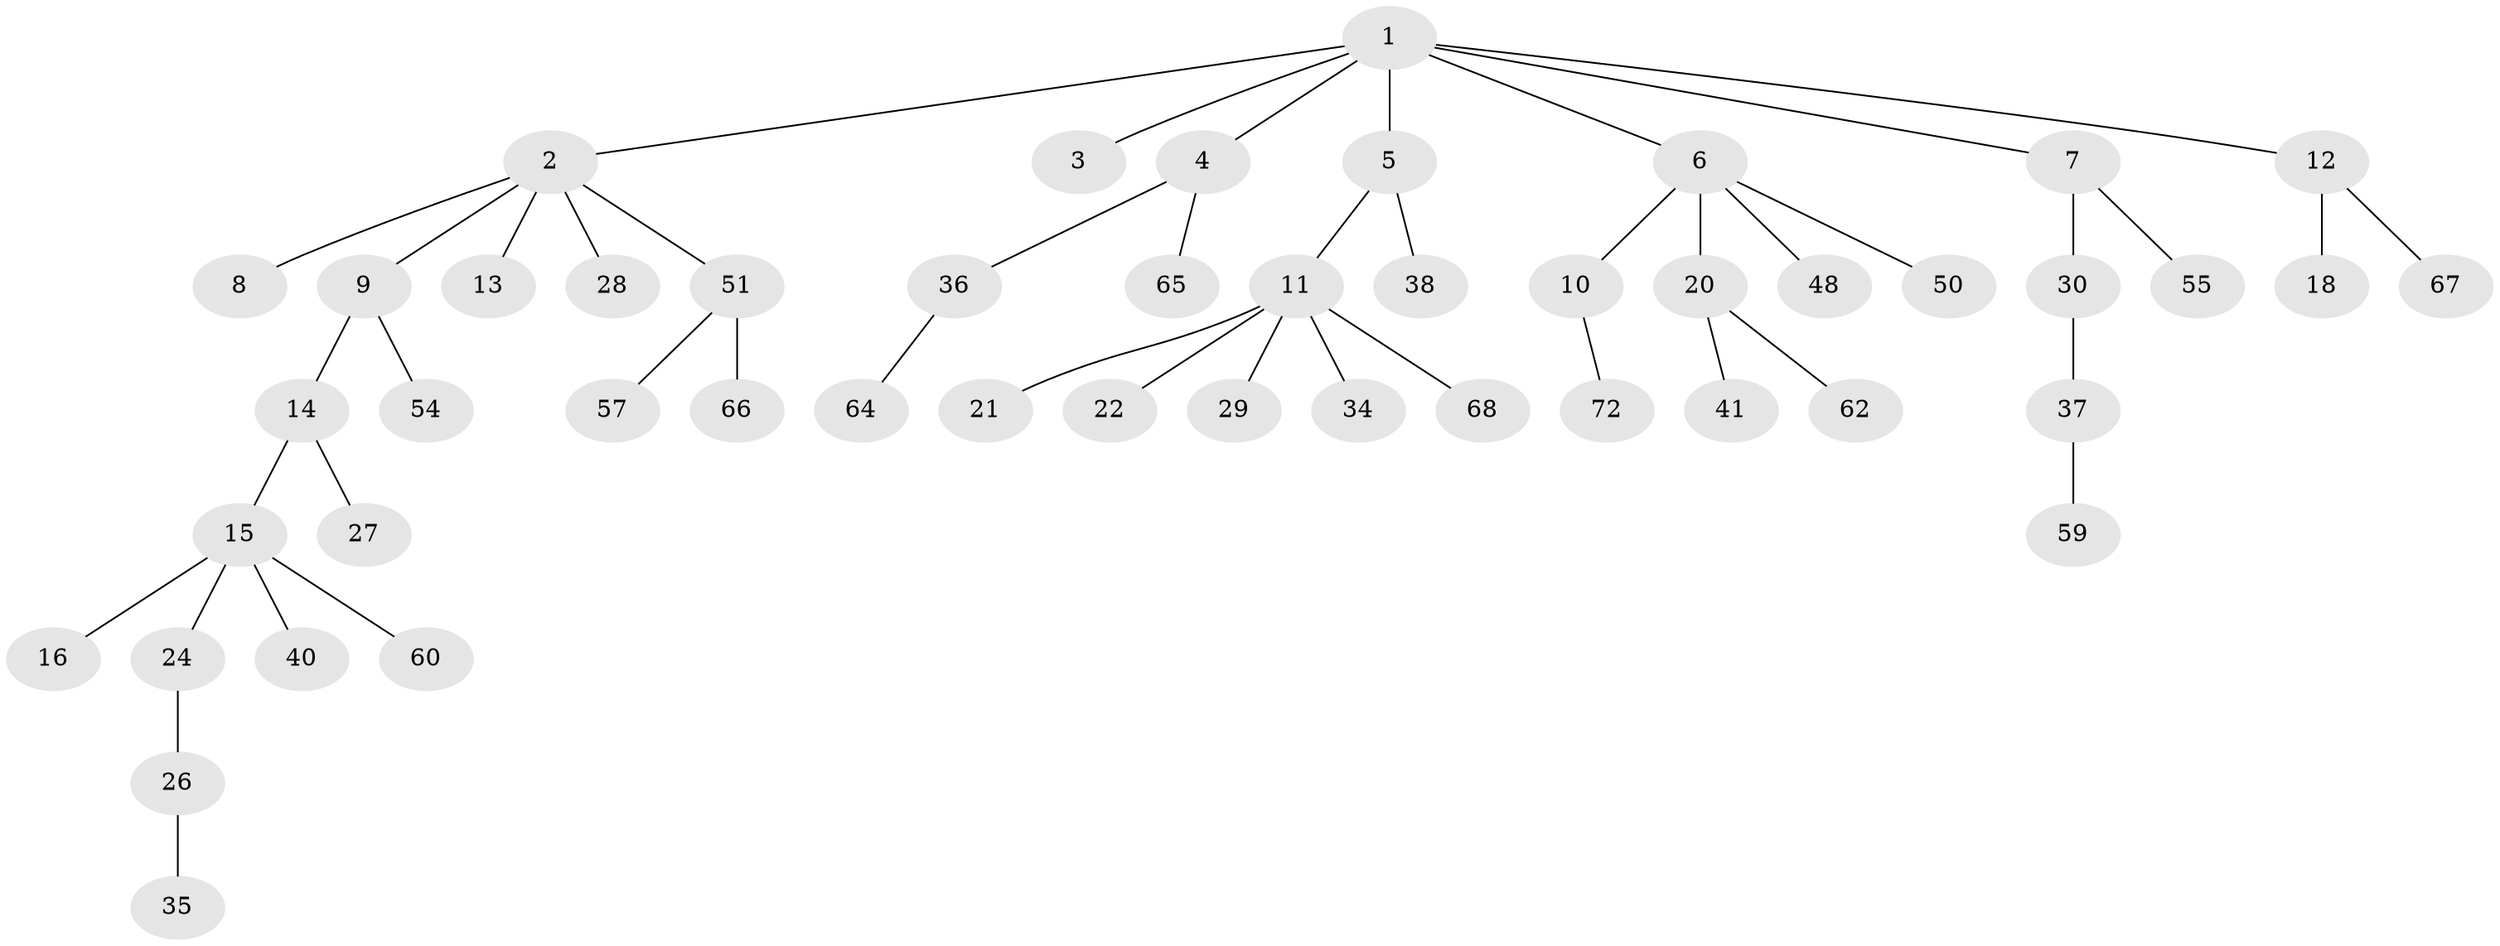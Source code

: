 // Generated by graph-tools (version 1.1) at 2025/24/03/03/25 07:24:05]
// undirected, 48 vertices, 47 edges
graph export_dot {
graph [start="1"]
  node [color=gray90,style=filled];
  1 [super="+42"];
  2;
  3;
  4 [super="+17"];
  5 [super="+39"];
  6 [super="+31"];
  7 [super="+49"];
  8;
  9 [super="+46"];
  10 [super="+25"];
  11 [super="+56"];
  12 [super="+44"];
  13 [super="+47"];
  14 [super="+33"];
  15 [super="+19"];
  16 [super="+45"];
  18;
  20 [super="+23"];
  21 [super="+53"];
  22;
  24;
  26 [super="+32"];
  27;
  28 [super="+43"];
  29;
  30 [super="+69"];
  34;
  35;
  36 [super="+58"];
  37 [super="+52"];
  38;
  40;
  41 [super="+61"];
  48;
  50;
  51 [super="+70"];
  54;
  55;
  57;
  59 [super="+63"];
  60;
  62;
  64;
  65;
  66;
  67 [super="+71"];
  68;
  72;
  1 -- 2;
  1 -- 3;
  1 -- 4;
  1 -- 5;
  1 -- 6;
  1 -- 7;
  1 -- 12;
  2 -- 8;
  2 -- 9;
  2 -- 13;
  2 -- 28;
  2 -- 51;
  4 -- 36;
  4 -- 65;
  5 -- 11;
  5 -- 38;
  6 -- 10;
  6 -- 20;
  6 -- 48;
  6 -- 50;
  7 -- 30;
  7 -- 55;
  9 -- 14;
  9 -- 54;
  10 -- 72;
  11 -- 21;
  11 -- 22;
  11 -- 29;
  11 -- 34;
  11 -- 68;
  12 -- 18;
  12 -- 67;
  14 -- 15;
  14 -- 27;
  15 -- 16;
  15 -- 40;
  15 -- 60;
  15 -- 24;
  20 -- 41;
  20 -- 62;
  24 -- 26;
  26 -- 35;
  30 -- 37;
  36 -- 64;
  37 -- 59;
  51 -- 57;
  51 -- 66;
}

